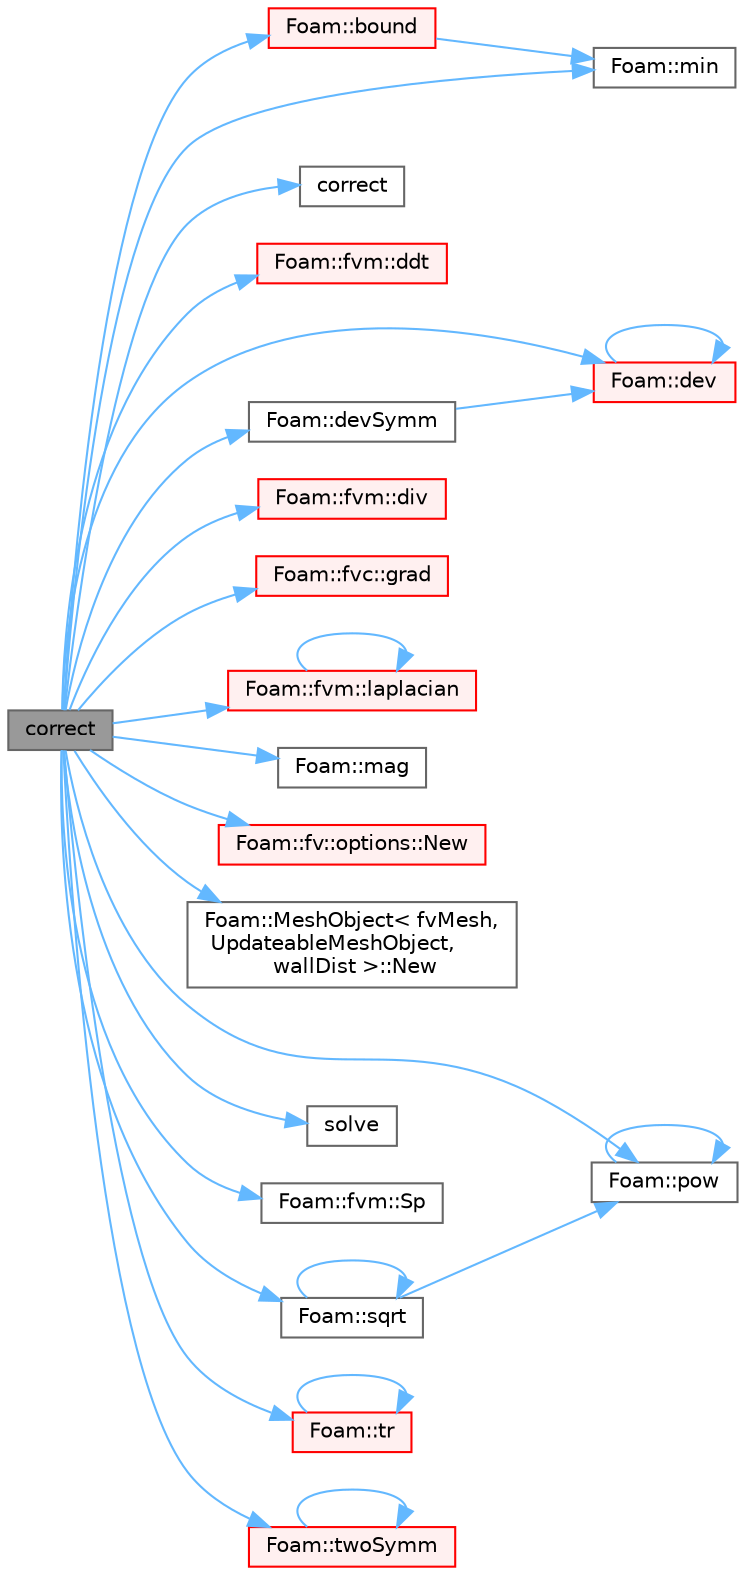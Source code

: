 digraph "correct"
{
 // LATEX_PDF_SIZE
  bgcolor="transparent";
  edge [fontname=Helvetica,fontsize=10,labelfontname=Helvetica,labelfontsize=10];
  node [fontname=Helvetica,fontsize=10,shape=box,height=0.2,width=0.4];
  rankdir="LR";
  Node1 [id="Node000001",label="correct",height=0.2,width=0.4,color="gray40", fillcolor="grey60", style="filled", fontcolor="black",tooltip=" "];
  Node1 -> Node2 [id="edge1_Node000001_Node000002",color="steelblue1",style="solid",tooltip=" "];
  Node2 [id="Node000002",label="Foam::bound",height=0.2,width=0.4,color="red", fillcolor="#FFF0F0", style="filled",URL="$namespaceFoam.html#a334b2a2d0ce7997d360f7a018174a077",tooltip=" "];
  Node2 -> Node27 [id="edge2_Node000002_Node000027",color="steelblue1",style="solid",tooltip=" "];
  Node27 [id="Node000027",label="Foam::min",height=0.2,width=0.4,color="grey40", fillcolor="white", style="filled",URL="$namespaceFoam.html#a96b65441175bbfb9a869045dc05fb0b9",tooltip=" "];
  Node1 -> Node29 [id="edge3_Node000001_Node000029",color="steelblue1",style="solid",tooltip=" "];
  Node29 [id="Node000029",label="correct",height=0.2,width=0.4,color="grey40", fillcolor="white", style="filled",URL="$combustion_2chemFoam_2hEqn_8H.html#a8f2ec7df0ad2ec79360a5d964f55de87",tooltip=" "];
  Node1 -> Node30 [id="edge4_Node000001_Node000030",color="steelblue1",style="solid",tooltip=" "];
  Node30 [id="Node000030",label="Foam::fvm::ddt",height=0.2,width=0.4,color="red", fillcolor="#FFF0F0", style="filled",URL="$namespaceFoam_1_1fvm.html#a2d88eca98ab69b84af7ddb96e35f5a44",tooltip=" "];
  Node1 -> Node34 [id="edge5_Node000001_Node000034",color="steelblue1",style="solid",tooltip=" "];
  Node34 [id="Node000034",label="Foam::dev",height=0.2,width=0.4,color="red", fillcolor="#FFF0F0", style="filled",URL="$namespaceFoam.html#a042ede1d98e91923a7cc5e14e9f86854",tooltip=" "];
  Node34 -> Node34 [id="edge6_Node000034_Node000034",color="steelblue1",style="solid",tooltip=" "];
  Node1 -> Node38 [id="edge7_Node000001_Node000038",color="steelblue1",style="solid",tooltip=" "];
  Node38 [id="Node000038",label="Foam::devSymm",height=0.2,width=0.4,color="grey40", fillcolor="white", style="filled",URL="$namespaceFoam.html#a6358f9d31f6e2a8b46dc6d88fb7d0145",tooltip=" "];
  Node38 -> Node34 [id="edge8_Node000038_Node000034",color="steelblue1",style="solid",tooltip=" "];
  Node1 -> Node39 [id="edge9_Node000001_Node000039",color="steelblue1",style="solid",tooltip=" "];
  Node39 [id="Node000039",label="Foam::fvm::div",height=0.2,width=0.4,color="red", fillcolor="#FFF0F0", style="filled",URL="$namespaceFoam_1_1fvm.html#a058dd4757c11ae656c8d576632b33d25",tooltip=" "];
  Node1 -> Node42 [id="edge10_Node000001_Node000042",color="steelblue1",style="solid",tooltip=" "];
  Node42 [id="Node000042",label="Foam::fvc::grad",height=0.2,width=0.4,color="red", fillcolor="#FFF0F0", style="filled",URL="$namespaceFoam_1_1fvc.html#a094a9cf8cbcd7511778abc82036c8a4b",tooltip=" "];
  Node1 -> Node44 [id="edge11_Node000001_Node000044",color="steelblue1",style="solid",tooltip=" "];
  Node44 [id="Node000044",label="Foam::fvm::laplacian",height=0.2,width=0.4,color="red", fillcolor="#FFF0F0", style="filled",URL="$namespaceFoam_1_1fvm.html#a05679b154654e47e9f1e2fbd2bc0bae0",tooltip=" "];
  Node44 -> Node44 [id="edge12_Node000044_Node000044",color="steelblue1",style="solid",tooltip=" "];
  Node1 -> Node45 [id="edge13_Node000001_Node000045",color="steelblue1",style="solid",tooltip=" "];
  Node45 [id="Node000045",label="Foam::mag",height=0.2,width=0.4,color="grey40", fillcolor="white", style="filled",URL="$namespaceFoam.html#a8ac5b57f98f906c36b8a4e989a77dbba",tooltip=" "];
  Node1 -> Node27 [id="edge14_Node000001_Node000027",color="steelblue1",style="solid",tooltip=" "];
  Node1 -> Node46 [id="edge15_Node000001_Node000046",color="steelblue1",style="solid",tooltip=" "];
  Node46 [id="Node000046",label="Foam::fv::options::New",height=0.2,width=0.4,color="red", fillcolor="#FFF0F0", style="filled",URL="$classFoam_1_1fv_1_1options.html#a616ee355e53d26b92cf6a39d39f5c594",tooltip=" "];
  Node1 -> Node50 [id="edge16_Node000001_Node000050",color="steelblue1",style="solid",tooltip=" "];
  Node50 [id="Node000050",label="Foam::MeshObject\< fvMesh,\l UpdateableMeshObject,\l wallDist \>::New",height=0.2,width=0.4,color="grey40", fillcolor="white", style="filled",URL="$classFoam_1_1MeshObject.html#a174574ec68990766b0ac5746b6c8be68",tooltip=" "];
  Node1 -> Node51 [id="edge17_Node000001_Node000051",color="steelblue1",style="solid",tooltip=" "];
  Node51 [id="Node000051",label="Foam::pow",height=0.2,width=0.4,color="grey40", fillcolor="white", style="filled",URL="$namespaceFoam.html#a7500c8e9d27a442adc75e287de074c7c",tooltip=" "];
  Node51 -> Node51 [id="edge18_Node000051_Node000051",color="steelblue1",style="solid",tooltip=" "];
  Node1 -> Node52 [id="edge19_Node000001_Node000052",color="steelblue1",style="solid",tooltip=" "];
  Node52 [id="Node000052",label="solve",height=0.2,width=0.4,color="grey40", fillcolor="white", style="filled",URL="$solveBulkSurfactant_8H.html#a4ed43d58a6754059fa012bd273d05e33",tooltip=" "];
  Node1 -> Node53 [id="edge20_Node000001_Node000053",color="steelblue1",style="solid",tooltip=" "];
  Node53 [id="Node000053",label="Foam::fvm::Sp",height=0.2,width=0.4,color="grey40", fillcolor="white", style="filled",URL="$namespaceFoam_1_1fvm.html#af8062d84b43cdfe63a19c1e2e0b6de6a",tooltip=" "];
  Node1 -> Node54 [id="edge21_Node000001_Node000054",color="steelblue1",style="solid",tooltip=" "];
  Node54 [id="Node000054",label="Foam::sqrt",height=0.2,width=0.4,color="grey40", fillcolor="white", style="filled",URL="$namespaceFoam.html#a8616bd62eebf2342a80222fecb1bda71",tooltip=" "];
  Node54 -> Node51 [id="edge22_Node000054_Node000051",color="steelblue1",style="solid",tooltip=" "];
  Node54 -> Node54 [id="edge23_Node000054_Node000054",color="steelblue1",style="solid",tooltip=" "];
  Node1 -> Node55 [id="edge24_Node000001_Node000055",color="steelblue1",style="solid",tooltip=" "];
  Node55 [id="Node000055",label="Foam::tr",height=0.2,width=0.4,color="red", fillcolor="#FFF0F0", style="filled",URL="$namespaceFoam.html#a16888f82e1accdb4c88dc9573a1dd02e",tooltip=" "];
  Node55 -> Node55 [id="edge25_Node000055_Node000055",color="steelblue1",style="solid",tooltip=" "];
  Node1 -> Node56 [id="edge26_Node000001_Node000056",color="steelblue1",style="solid",tooltip=" "];
  Node56 [id="Node000056",label="Foam::twoSymm",height=0.2,width=0.4,color="red", fillcolor="#FFF0F0", style="filled",URL="$namespaceFoam.html#a446550beb700669a32e76d9b87d5e043",tooltip=" "];
  Node56 -> Node56 [id="edge27_Node000056_Node000056",color="steelblue1",style="solid",tooltip=" "];
}

